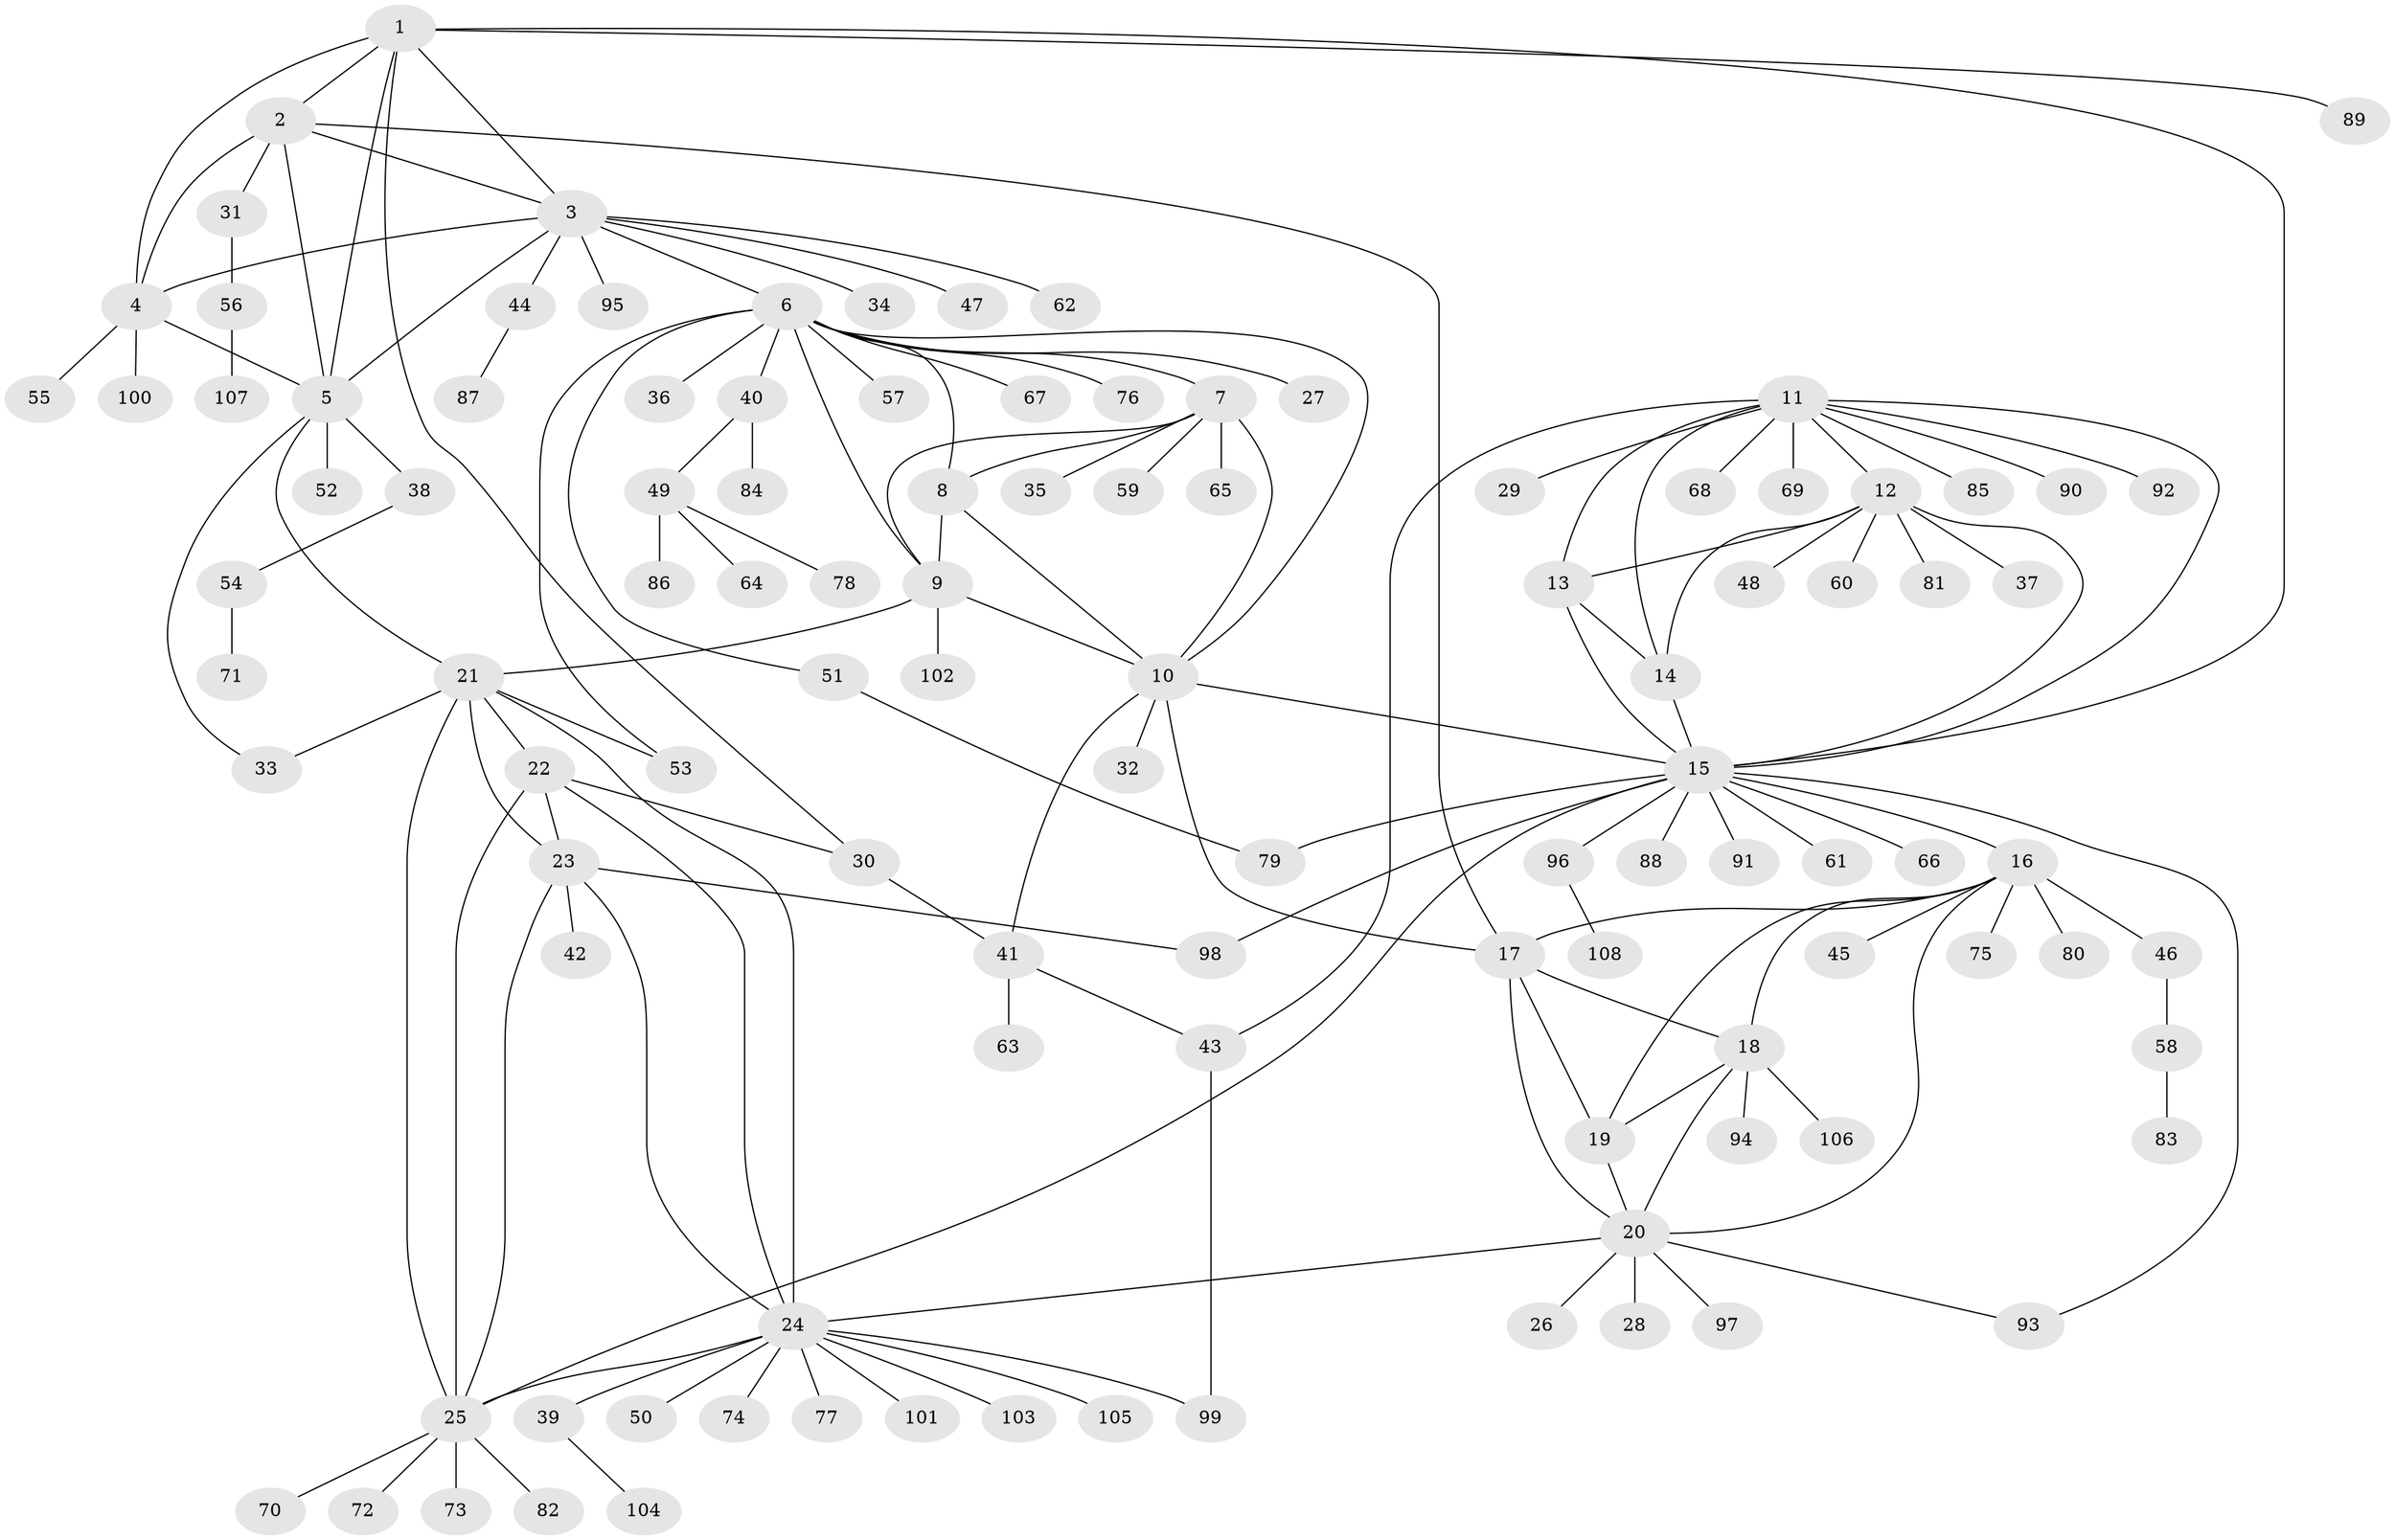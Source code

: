 // coarse degree distribution, {6: 0.023255813953488372, 11: 0.023255813953488372, 4: 0.023255813953488372, 12: 0.023255813953488372, 10: 0.023255813953488372, 3: 0.046511627906976744, 5: 0.03488372093023256, 8: 0.023255813953488372, 18: 0.011627906976744186, 2: 0.12790697674418605, 7: 0.011627906976744186, 1: 0.627906976744186}
// Generated by graph-tools (version 1.1) at 2025/42/03/06/25 10:42:11]
// undirected, 108 vertices, 152 edges
graph export_dot {
graph [start="1"]
  node [color=gray90,style=filled];
  1;
  2;
  3;
  4;
  5;
  6;
  7;
  8;
  9;
  10;
  11;
  12;
  13;
  14;
  15;
  16;
  17;
  18;
  19;
  20;
  21;
  22;
  23;
  24;
  25;
  26;
  27;
  28;
  29;
  30;
  31;
  32;
  33;
  34;
  35;
  36;
  37;
  38;
  39;
  40;
  41;
  42;
  43;
  44;
  45;
  46;
  47;
  48;
  49;
  50;
  51;
  52;
  53;
  54;
  55;
  56;
  57;
  58;
  59;
  60;
  61;
  62;
  63;
  64;
  65;
  66;
  67;
  68;
  69;
  70;
  71;
  72;
  73;
  74;
  75;
  76;
  77;
  78;
  79;
  80;
  81;
  82;
  83;
  84;
  85;
  86;
  87;
  88;
  89;
  90;
  91;
  92;
  93;
  94;
  95;
  96;
  97;
  98;
  99;
  100;
  101;
  102;
  103;
  104;
  105;
  106;
  107;
  108;
  1 -- 2;
  1 -- 3;
  1 -- 4;
  1 -- 5;
  1 -- 15;
  1 -- 30;
  1 -- 89;
  2 -- 3;
  2 -- 4;
  2 -- 5;
  2 -- 17;
  2 -- 31;
  3 -- 4;
  3 -- 5;
  3 -- 6;
  3 -- 34;
  3 -- 44;
  3 -- 47;
  3 -- 62;
  3 -- 95;
  4 -- 5;
  4 -- 55;
  4 -- 100;
  5 -- 21;
  5 -- 33;
  5 -- 38;
  5 -- 52;
  6 -- 7;
  6 -- 8;
  6 -- 9;
  6 -- 10;
  6 -- 27;
  6 -- 36;
  6 -- 40;
  6 -- 51;
  6 -- 53;
  6 -- 57;
  6 -- 67;
  6 -- 76;
  7 -- 8;
  7 -- 9;
  7 -- 10;
  7 -- 35;
  7 -- 59;
  7 -- 65;
  8 -- 9;
  8 -- 10;
  9 -- 10;
  9 -- 21;
  9 -- 102;
  10 -- 15;
  10 -- 17;
  10 -- 32;
  10 -- 41;
  11 -- 12;
  11 -- 13;
  11 -- 14;
  11 -- 15;
  11 -- 29;
  11 -- 43;
  11 -- 68;
  11 -- 69;
  11 -- 85;
  11 -- 90;
  11 -- 92;
  12 -- 13;
  12 -- 14;
  12 -- 15;
  12 -- 37;
  12 -- 48;
  12 -- 60;
  12 -- 81;
  13 -- 14;
  13 -- 15;
  14 -- 15;
  15 -- 16;
  15 -- 25;
  15 -- 61;
  15 -- 66;
  15 -- 79;
  15 -- 88;
  15 -- 91;
  15 -- 93;
  15 -- 96;
  15 -- 98;
  16 -- 17;
  16 -- 18;
  16 -- 19;
  16 -- 20;
  16 -- 45;
  16 -- 46;
  16 -- 75;
  16 -- 80;
  17 -- 18;
  17 -- 19;
  17 -- 20;
  18 -- 19;
  18 -- 20;
  18 -- 94;
  18 -- 106;
  19 -- 20;
  20 -- 24;
  20 -- 26;
  20 -- 28;
  20 -- 93;
  20 -- 97;
  21 -- 22;
  21 -- 23;
  21 -- 24;
  21 -- 25;
  21 -- 33;
  21 -- 53;
  22 -- 23;
  22 -- 24;
  22 -- 25;
  22 -- 30;
  23 -- 24;
  23 -- 25;
  23 -- 42;
  23 -- 98;
  24 -- 25;
  24 -- 39;
  24 -- 50;
  24 -- 74;
  24 -- 77;
  24 -- 99;
  24 -- 101;
  24 -- 103;
  24 -- 105;
  25 -- 70;
  25 -- 72;
  25 -- 73;
  25 -- 82;
  30 -- 41;
  31 -- 56;
  38 -- 54;
  39 -- 104;
  40 -- 49;
  40 -- 84;
  41 -- 43;
  41 -- 63;
  43 -- 99;
  44 -- 87;
  46 -- 58;
  49 -- 64;
  49 -- 78;
  49 -- 86;
  51 -- 79;
  54 -- 71;
  56 -- 107;
  58 -- 83;
  96 -- 108;
}
